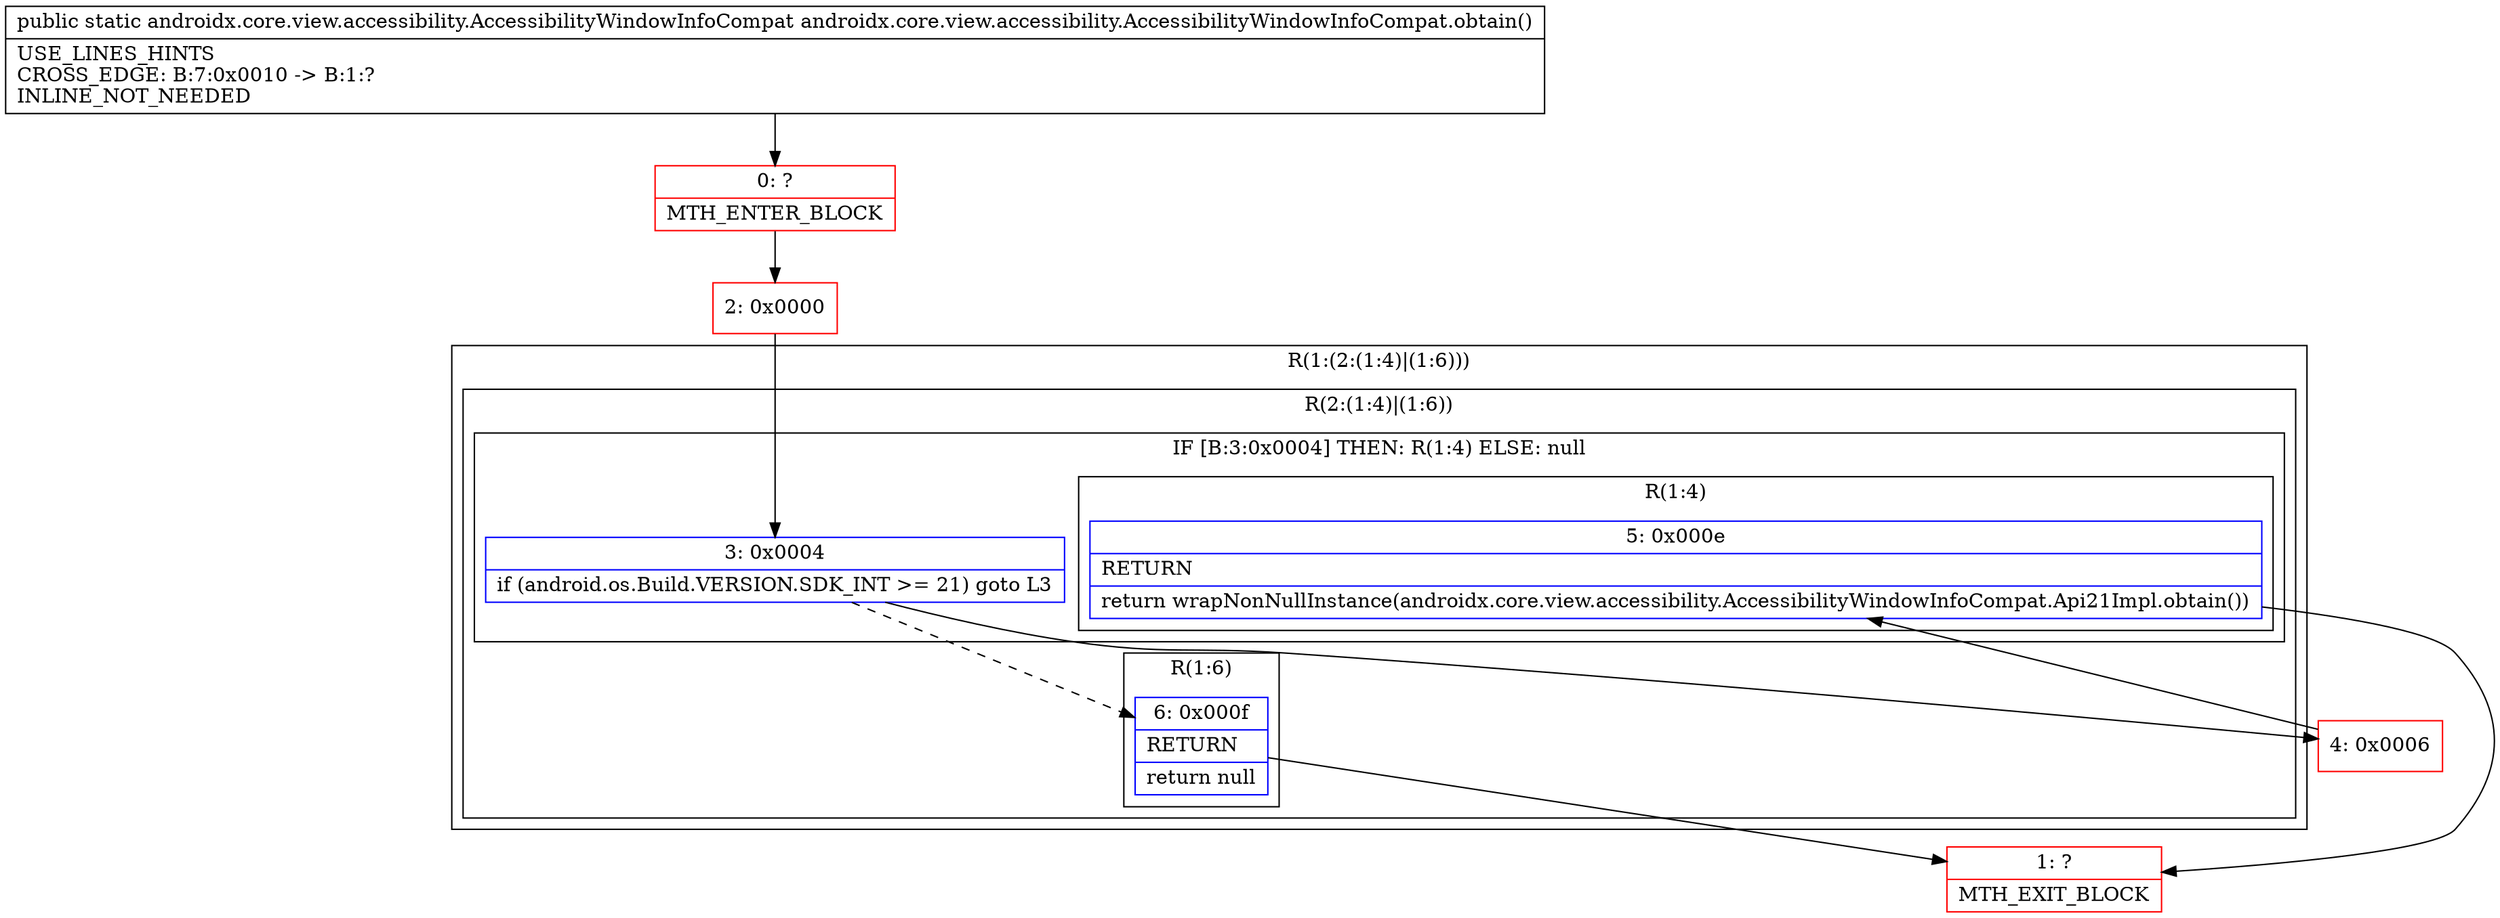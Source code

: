 digraph "CFG forandroidx.core.view.accessibility.AccessibilityWindowInfoCompat.obtain()Landroidx\/core\/view\/accessibility\/AccessibilityWindowInfoCompat;" {
subgraph cluster_Region_1983804935 {
label = "R(1:(2:(1:4)|(1:6)))";
node [shape=record,color=blue];
subgraph cluster_Region_514842778 {
label = "R(2:(1:4)|(1:6))";
node [shape=record,color=blue];
subgraph cluster_IfRegion_81067743 {
label = "IF [B:3:0x0004] THEN: R(1:4) ELSE: null";
node [shape=record,color=blue];
Node_3 [shape=record,label="{3\:\ 0x0004|if (android.os.Build.VERSION.SDK_INT \>= 21) goto L3\l}"];
subgraph cluster_Region_1644761910 {
label = "R(1:4)";
node [shape=record,color=blue];
Node_5 [shape=record,label="{5\:\ 0x000e|RETURN\l|return wrapNonNullInstance(androidx.core.view.accessibility.AccessibilityWindowInfoCompat.Api21Impl.obtain())\l}"];
}
}
subgraph cluster_Region_1736625982 {
label = "R(1:6)";
node [shape=record,color=blue];
Node_6 [shape=record,label="{6\:\ 0x000f|RETURN\l|return null\l}"];
}
}
}
Node_0 [shape=record,color=red,label="{0\:\ ?|MTH_ENTER_BLOCK\l}"];
Node_2 [shape=record,color=red,label="{2\:\ 0x0000}"];
Node_4 [shape=record,color=red,label="{4\:\ 0x0006}"];
Node_1 [shape=record,color=red,label="{1\:\ ?|MTH_EXIT_BLOCK\l}"];
MethodNode[shape=record,label="{public static androidx.core.view.accessibility.AccessibilityWindowInfoCompat androidx.core.view.accessibility.AccessibilityWindowInfoCompat.obtain()  | USE_LINES_HINTS\lCROSS_EDGE: B:7:0x0010 \-\> B:1:?\lINLINE_NOT_NEEDED\l}"];
MethodNode -> Node_0;Node_3 -> Node_4;
Node_3 -> Node_6[style=dashed];
Node_5 -> Node_1;
Node_6 -> Node_1;
Node_0 -> Node_2;
Node_2 -> Node_3;
Node_4 -> Node_5;
}

